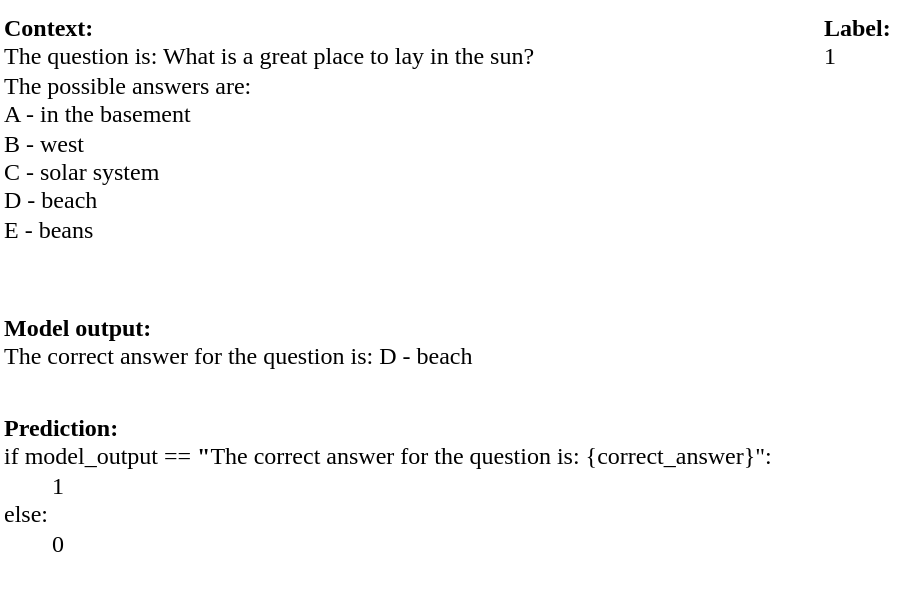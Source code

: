<mxfile scale="1" border="0" disableSvgWarning="true">
    <diagram id="QVV_8_wYwJ7n891jjr2S" name="Page-1">
        <mxGraphModel dx="1597" dy="571" grid="1" gridSize="10" guides="1" tooltips="1" connect="1" arrows="1" fold="1" page="1" pageScale="1" pageWidth="827" pageHeight="1169" math="0" shadow="0">
            <root>
                <mxCell id="0"/>
                <mxCell id="1" parent="0"/>
                <mxCell id="7" value="" style="group" parent="1" vertex="1" connectable="0">
                    <mxGeometry x="-810" y="160" width="450" height="150" as="geometry"/>
                </mxCell>
                <mxCell id="3" value="&lt;b&gt;Model output:&lt;/b&gt;&lt;br&gt;The correct answer for the question is: D - beach" style="text;html=1;strokeColor=none;fillColor=none;align=left;verticalAlign=top;whiteSpace=wrap;rounded=0;fontFamily=EHUSans;fontStyle=0" parent="7" vertex="1">
                    <mxGeometry width="323" height="40" as="geometry"/>
                </mxCell>
                <mxCell id="4" value="&lt;b&gt;Prediction:&lt;/b&gt;&lt;br&gt;if model_output == &lt;b&gt;&quot;&lt;/b&gt;The correct answer for the question is: {correct_answer}&quot;:&lt;br&gt;&lt;span style=&quot;&quot;&gt;&#9;&lt;/span&gt;&lt;span style=&quot;&quot;&gt;&#9;&lt;/span&gt;&lt;span style=&quot;white-space: pre;&quot;&gt;&#9;&lt;/span&gt;1&lt;br&gt;else:&lt;br&gt;&lt;span style=&quot;&quot;&gt;&#9;&lt;/span&gt;&lt;span style=&quot;&quot;&gt;&#9;&lt;/span&gt;&lt;span style=&quot;white-space: pre;&quot;&gt;&#9;&lt;/span&gt;0" style="text;html=1;strokeColor=none;fillColor=none;align=left;verticalAlign=top;whiteSpace=wrap;rounded=0;fontFamily=EHUSans;fontStyle=0" parent="7" vertex="1">
                    <mxGeometry y="50" width="450" height="100" as="geometry"/>
                </mxCell>
                <mxCell id="8" value="" style="group" vertex="1" connectable="0" parent="1">
                    <mxGeometry x="-810" y="10" width="450" height="130" as="geometry"/>
                </mxCell>
                <mxCell id="2" value="&lt;font face=&quot;EHUSans&quot;&gt;&lt;b&gt;Context:&lt;br&gt;&lt;/b&gt;The question is: What is a great place to lay in the sun?&lt;br&gt;The possible answers are:&lt;br&gt;A - in the basement&lt;br&gt;B - west&lt;br&gt;C - solar system&lt;br&gt;D - beach&lt;br&gt;E - beans&lt;br&gt;&lt;/font&gt;" style="text;html=1;strokeColor=none;fillColor=none;align=left;verticalAlign=top;whiteSpace=wrap;rounded=0;" parent="8" vertex="1">
                    <mxGeometry width="370" height="130" as="geometry"/>
                </mxCell>
                <mxCell id="5" value="&lt;b&gt;Label:&lt;/b&gt;&lt;br&gt;1" style="text;html=1;strokeColor=none;fillColor=none;align=left;verticalAlign=top;whiteSpace=wrap;rounded=0;fontFamily=EHUSans;fontStyle=0" parent="8" vertex="1">
                    <mxGeometry x="410" width="50" height="40" as="geometry"/>
                </mxCell>
            </root>
        </mxGraphModel>
    </diagram>
</mxfile>